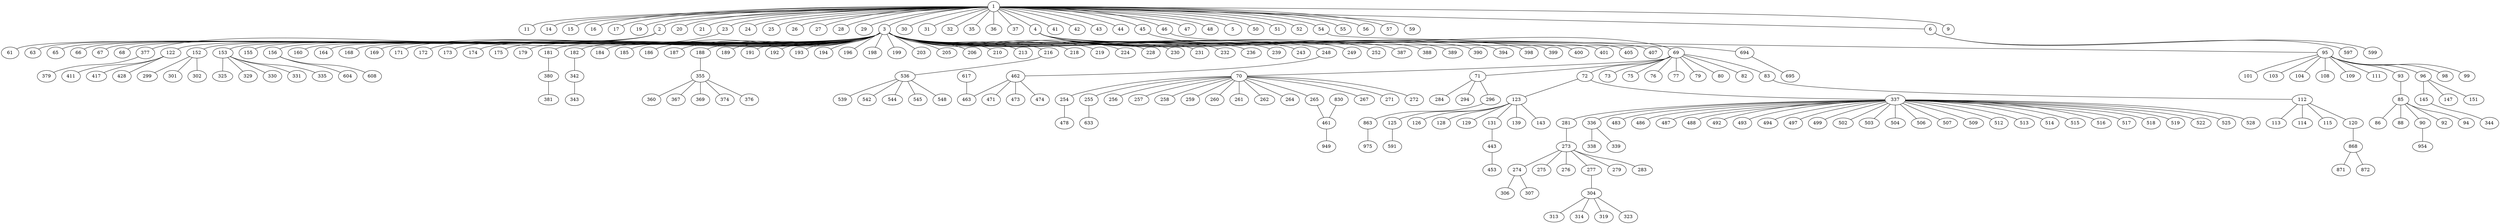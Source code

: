 graph {



	1 [height="0.05", level="1", pos="-67.53,-117.71", width="0.05"];
	101 [level="2", pos="-2848.43,1189.04"];
	103 [height="0.05", level="1", pos="-3170.33,1976.60", width="0.05"];
	104 [height="0.05", level="1", pos="-3774.74,3324.69", width="0.05"];
	108 [level="2", pos="-2268.70,1789.12"];
	109 [height="0.05", level="1", pos="-4034.26,2189.02", width="0.05"];
	11 [height="0.05", level="1", pos="1656.85,-2861.42", width="0.05"];
	111 [height="0.05", level="1", pos="-3644.22,2037.61", width="0.05"];
	112 [height="0.05", level="1", pos="-2743.27,9178.19", width="0.05"];
	113 [height="0.05", level="1", pos="-1166.40,10293.77", width="0.05"];
	114 [height="0.05", level="1", pos="-1061.33,8806.33", width="0.05"];
	115 [level="2", pos="-3504.19,9451.37"];
	120 [height="0.05", level="1", pos="-2878.05,11243.88", width="0.05"];
	122 [height="0.05", level="1", pos="-79.30,85.75", width="0.05"];
	123 [height="0.05", level="1", pos="-10760.30,-250.11", width="0.05"];
	125 [level="2", pos="-10107.64,-1696.29"];
	126 [level="2", pos="-9508.72,-650.99"];
	128 [level="2", pos="-11009.58,635.74"];
	129 [height="0.05", level="1", pos="-10142.90,1051.90", width="0.05"];
	131 [level="2", pos="-11897.59,-988.40"];
	139 [level="2", pos="-11613.61,24.25"];
	14 [height="0.05", level="1", pos="-1191.87,-373.66", width="0.05"];
	143 [level="2", pos="-11064.87,-1441.31"];
	145 [level="2", pos="-4253.53,3941.20"];
	147 [level="2", pos="-5325.45,3611.48"];
	15 [height="0.05", level="1", pos="-1382.94,-3108.16", width="0.05"];
	151 [height="0.05", level="1", pos="-4574.49,5150.20", width="0.05"];
	152 [height="0.05", level="1", pos="29.25,146.31", width="0.05"];
	153 [height="0.05", level="1", pos="1141.62,1654.65", width="0.05"];
	155 [level="2", pos="-18.07,92.38"];
	156 [level="2", pos="28.53,132.17"];
	16 [level="2", pos="398.34,-1685.53"];
	160 [height="0.05", level="1", pos="56.31,126.43", width="0.05"];
	164 [level="2", pos="135.95,57.29"];
	168 [height="0.05", level="1", pos="53.39,135.96", width="0.05"];
	169 [level="2", pos="23.02,-44.83"];
	17 [height="0.05", level="1", pos="-122.39,-7.78", width="0.05"];
	171 [level="2", pos="-24.44,30.91"];
	172 [level="2", pos="-37.01,44.74"];
	173 [level="2", pos="167.15,-78.99"];
	174 [height="0.05", level="1", pos="149.85,25.61", width="0.05"];
	175 [level="2", pos="10.71,116.10"];
	179 [level="2", pos="-35.06,82.98"];
	181 [height="0.05", level="1", pos="-32.89,132.20", width="0.05"];
	182 [height="0.05", level="1", pos="-20.22,121.99", width="0.05"];
	184 [level="2", pos="6.39,118.88"];
	185 [level="2", pos="100.99,-39.71"];
	186 [level="2", pos="83.02,130.17"];
	187 [height="0.05", level="1", pos="135.63,90.77", width="0.05"];
	188 [height="0.05", level="1", pos="102.92,162.20", width="0.05"];
	189 [level="2", pos="44.21,-37.88"];
	19 [level="2", pos="-1538.88,-2483.29"];
	191 [level="2", pos="66.11,-28.69"];
	192 [level="2", pos="128.98,5.56"];
	193 [level="2", pos="-5.37,18.61"];
	194 [level="2", pos="181.07,193.60"];
	196 [level="2", pos="46.63,-33.86"];
	198 [level="2", pos="4.47,-46.64"];
	199 [level="2", pos="-0.15,-7.18"];
	2 [height="0.05", level="1", pos="-1230.73,-130.15", width="0.05"];
	20 [height="0.05", level="1", pos="-2720.90,-3135.79", width="0.05"];
	203 [level="2", pos="-42.51,58.56"];
	205 [height="0.05", level="1", pos="69.94,-32.69", width="0.05"];
	206 [level="2", pos="-29.18,81.90"];
	21 [level="2", pos="-1040.85,-581.72"];
	210 [height="0.05", level="1", pos="122.46,5.22", width="0.05"];
	213 [level="2", pos="26.44,-40.28"];
	216 [height="0.05", level="1", pos="-55.48,129.71", width="0.05"];
	218 [height="0.05", level="1", pos="-55.54,63.42", width="0.05"];
	219 [level="2", pos="115.80,-18.04"];
	224 [height="0.05", level="1", pos="93.84,-33.72", width="0.05"];
	228 [level="2", pos="-6.95,-16.54"];
	23 [height="0.05", level="1", pos="-178.15,-2137.82", width="0.05"];
	230 [level="2", pos="-3.92,-57.02"];
	231 [level="2", pos="-30.32,42.81"];
	232 [height="0.05", level="1", pos="151.77,150.19", width="0.05"];
	236 [height="0.05", level="1", pos="140.73,30.43", width="0.05"];
	239 [level="2", pos="-2.50,5.28"];
	24 [level="2", pos="584.87,-973.53"];
	243 [level="2", pos="141.02,98.62"];
	248 [height="0.05", level="1", pos="157.29,67.95", width="0.05"];
	249 [level="2", pos="-9.68,18.92"];
	25 [level="2", pos="526.12,-398.89"];
	252 [level="2", pos="-18.33,30.21"];
	254 [level="2", pos="-8672.67,5655.76"];
	255 [level="2", pos="-11898.51,5731.80"];
	256 [level="2", pos="-9668.58,3515.66"];
	257 [height="0.05", level="1", pos="-11847.09,7073.56", width="0.05"];
	258 [height="0.05", level="1", pos="-11788.95,3105.35", width="0.05"];
	259 [level="2", pos="-11010.93,3573.29"];
	26 [level="2", pos="-750.98,-66.20"];
	260 [level="2", pos="-9212.30,5653.96"];
	261 [level="2", pos="-11054.99,6549.61"];
	262 [height="0.05", level="1", pos="-9830.38,7365.41", width="0.05"];
	264 [level="2", pos="-9947.61,3279.33"];
	265 [level="2", pos="-12083.90,4151.27"];
	267 [height="0.05", level="1", pos="-12753.60,5053.51", width="0.05"];
	27 [level="2", pos="-93.42,-22.61"];
	271 [level="2", pos="-9803.32,6742.17"];
	272 [level="2", pos="-9046.27,4536.20"];
	273 [height="0.05", level="1", pos="-8647.74,-4875.46", width="0.05"];
	274 [level="2", pos="-7210.63,-5897.38"];
	275 [level="2", pos="-9444.51,-5179.04"];
	276 [level="2", pos="-8940.71,-3959.05"];
	277 [height="0.05", level="1", pos="-9692.66,-6576.38", width="0.05"];
	279 [level="2", pos="-8363.49,-5960.11"];
	28 [height="0.05", level="1", pos="-184.65,15.79", width="0.05"];
	281 [height="0.05", level="1", pos="-8097.42,-1089.13", width="0.05"];
	283 [height="0.05", level="1", pos="-10180.34,-4197.27", width="0.05"];
	284 [height="0.05", level="1", pos="-7788.21,8974.25", width="0.05"];
	29 [level="2", pos="100.75,-90.95"];
	294 [level="2", pos="-7998.20,7593.71"];
	296 [height="0.05", level="1", pos="-6031.72,8879.13", width="0.05"];
	299 [height="0.05", level="1", pos="1201.41,4356.88", width="0.05"];
	3 [height="0.05", level="1", pos="49.82,40.67", width="0.05"];
	30 [height="0.05", level="1", pos="1049.20,-1026.59", width="0.05"];
	301 [level="2", pos="1225.33,3151.05"];
	302 [level="2", pos="669.63,3161.27"];
	304 [height="0.05", level="1", pos="-11556.03,-6837.46", width="0.05"];
	306 [level="2", pos="-6398.24,-6061.51"];
	307 [level="2", pos="-7166.27,-6791.92"];
	31 [level="2", pos="-9.92,-74.02"];
	313 [height="0.05", level="1", pos="-12916.13,-7666.49", width="0.05"];
	314 [level="2", pos="-12348.07,-6256.50"];
	319 [level="2", pos="-11307.13,-5922.22"];
	32 [height="0.05", level="1", pos="-862.81,-4070.92", width="0.05"];
	323 [level="2", pos="-11222.09,-7712.55"];
	325 [height="0.05", level="1", pos="4314.14,2632.35", width="0.05"];
	329 [level="2", pos="3214.50,1974.82"];
	330 [level="2", pos="2850.17,1116.64"];
	331 [level="2", pos="2264.24,2974.85"];
	335 [height="0.05", level="1", pos="4299.00,3781.55", width="0.05"];
	336 [level="2", pos="-7335.87,-1001.99"];
	337 [height="0.05", level="1", pos="-4648.00,-1747.74", width="0.05"];
	338 [level="2", pos="-8136.62,-214.85"];
	339 [level="2", pos="-8256.49,-743.50"];
	342 [level="2", pos="-23.11,225.14"];
	343 [level="2", pos="-161.28,3471.53"];
	344 [level="2", pos="-3681.60,4483.82"];
	35 [height="0.05", level="1", pos="-2748.01,-2000.14", width="0.05"];
	355 [level="2", pos="1998.20,4290.69"];
	36 [height="0.05", level="1", pos="-1949.95,-2901.22", width="0.05"];
	360 [level="2", pos="3136.10,4151.93"];
	367 [level="2", pos="1617.28,3985.91"];
	369 [level="2", pos="2341.50,5461.86"];
	37 [height="0.05", level="1", pos="117.95,-183.01", width="0.05"];
	374 [level="2", pos="1491.85,5288.52"];
	376 [level="2", pos="3033.77,4976.13"];
	377 [level="2", pos="1189.18,-3884.92"];
	379 [level="2", pos="2229.83,-4162.74"];
	380 [height="0.05", level="1", pos="-246.79,2694.53", width="0.05"];
	381 [height="0.05", level="1", pos="-650.05,4418.67", width="0.05"];
	387 [height="0.05", level="1", pos="513.19,-7349.51", width="0.05"];
	388 [level="2", pos="144.91,-4436.62"];
	389 [height="0.05", level="1", pos="3015.99,-4727.86", width="0.05"];
	390 [level="2", pos="-520.36,-6594.38"];
	394 [height="0.05", level="1", pos="-1365.19,-7434.92", width="0.05"];
	398 [level="2", pos="-1537.26,-4859.16"];
	399 [level="2", pos="-1661.21,-6263.96"];
	4 [height="0.05", level="1", pos="-937.03,-5412.20", width="0.05"];
	400 [height="0.05", level="1", pos="1760.50,-6128.98", width="0.05"];
	401 [level="2", pos="509.38,-6067.72"];
	405 [level="2", pos="991.33,-5126.09"];
	407 [level="2", pos="-2008.78,-5583.73"];
	41 [height="0.05", level="1", pos="452.76,-2313.76", width="0.05"];
	411 [level="2", pos="-1748.83,2683.64"];
	417 [height="0.05", level="1", pos="-2300.80,4167.36", width="0.05"];
	42 [height="0.05", level="1", pos="-2570.52,-2533.10", width="0.05"];
	428 [level="2", pos="-1350.59,2921.30"];
	43 [height="0.05", level="1", pos="-2046.59,-1249.53", width="0.05"];
	44 [height="0.05", level="1", pos="61.08,-1968.44", width="0.05"];
	443 [level="2", pos="-12708.75,-1430.16"];
	45 [height="0.05", level="1", pos="-298.96,47.35", width="0.05"];
	453 [level="2", pos="-13296.01,-1799.31"];
	46 [height="0.05", level="1", pos="1291.76,-1406.75", width="0.05"];
	461 [level="2", pos="-13101.52,3608.44"];
	462 [level="2", pos="4182.82,178.70"];
	463 [level="2", pos="5583.52,564.80"];
	47 [level="2", pos="-134.47,6.60"];
	471 [level="2", pos="5151.63,-353.45"];
	473 [level="2", pos="4496.50,1068.11"];
	474 [level="2", pos="4355.55,-690.92"];
	478 [level="2", pos="-8080.41,5803.73"];
	48 [height="0.05", level="1", pos="154.33,-133.89", width="0.05"];
	483 [level="2", pos="-5838.68,-41.04"];
	486 [level="2", pos="-4105.70,-3742.36"];
	487 [height="0.05", level="1", pos="-6824.62,-2026.42", width="0.05"];
	488 [level="2", pos="-5465.66,549.36"];
	492 [height="0.05", level="1", pos="-3834.99,-368.36", width="0.05"];
	493 [level="2", pos="-4254.72,-332.95"];
	494 [height="0.05", level="1", pos="-7263.71,-3046.41", width="0.05"];
	497 [level="2", pos="-3565.15,-677.54"];
	499 [level="2", pos="-5233.94,164.03"];
	5 [level="2", pos="-50.39,-47.74"];
	50 [height="0.05", level="1", pos="-526.02,-6.91", width="0.05"];
	502 [height="0.05", level="1", pos="-4967.69,-4321.99", width="0.05"];
	503 [height="0.05", level="1", pos="-7121.84,-160.65", width="0.05"];
	504 [height="0.05", level="1", pos="-1888.41,-4153.25", width="0.05"];
	506 [height="0.05", level="1", pos="-2823.40,-3920.51", width="0.05"];
	507 [height="0.05", level="1", pos="-6315.18,-4095.12", width="0.05"];
	509 [height="0.05", level="1", pos="-3376.57,-641.07", width="0.05"];
	51 [height="0.05", level="1", pos="-1735.56,-3631.03", width="0.05"];
	512 [level="2", pos="-3432.86,-3388.15"];
	513 [height="0.05", level="1", pos="-4772.54,583.28", width="0.05"];
	514 [level="2", pos="-5663.29,-3488.19"];
	515 [height="0.05", level="1", pos="-3421.80,-5040.62", width="0.05"];
	516 [height="0.05", level="1", pos="-4848.25,-5254.60", width="0.05"];
	517 [level="2", pos="-6994.11,-2146.10"];
	518 [level="2", pos="-3638.29,-2229.39"];
	519 [level="2", pos="-4694.20,315.29"];
	52 [height="0.05", level="1", pos="-323.08,-41.93", width="0.05"];
	522 [height="0.05", level="1", pos="-6607.91,-355.37", width="0.05"];
	525 [level="2", pos="-6353.33,-2792.75"];
	528 [level="2", pos="-4252.67,-28.95"];
	536 [height="0.05", level="1", pos="-1746.05,5782.43", width="0.05"];
	539 [level="2", pos="-2482.66,5549.06"];
	54 [height="0.05", level="1", pos="-76.48,-14.06", width="0.05"];
	542 [level="2", pos="-2351.26,6566.05"];
	544 [height="0.05", level="1", pos="-63.28,6921.75", width="0.05"];
	545 [level="2", pos="-1393.43,6858.26"];
	548 [level="2", pos="-667.68,5663.15"];
	55 [height="0.05", level="1", pos="65.84,-70.58", width="0.05"];
	56 [level="2", pos="-1798.98,-1672.17"];
	57 [level="2", pos="-811.32,-2663.21"];
	59 [height="0.05", level="1", pos="121.20,-93.53", width="0.05"];
	591 [level="2", pos="-10089.21,-2398.95"];
	597 [level="2", pos="2949.49,-1163.68"];
	599 [level="2", pos="2930.19,-330.18"];
	6 [height="0.05", level="1", pos="869.43,-764.84", width="0.05"];
	604 [level="2", pos="5.36,146.07"];
	608 [level="2", pos="13.68,244.80"];
	61 [level="2", pos="-3347.24,930.92"];
	617 [level="2", pos="6395.19,599.80"];
	63 [height="0.05", level="1", pos="-3705.60,356.71", width="0.05"];
	633 [level="2", pos="-12604.11,6157.13"];
	65 [level="2", pos="-2789.16,-1213.05"];
	66 [height="0.05", level="1", pos="-3452.22,-1463.24", width="0.05"];
	67 [height="0.05", level="1", pos="-4379.13,643.12", width="0.05"];
	68 [height="0.05", level="1", pos="-5245.21,1561.42", width="0.05"];
	69 [height="0.05", level="1", pos="-7126.23,2945.17", width="0.05"];
	694 [level="2", pos="3348.90,-2329.98"];
	695 [level="2", pos="4272.77,-2686.86"];
	70 [height="0.05", level="1", pos="-10344.46,5009.92", width="0.05"];
	71 [height="0.05", level="1", pos="-7502.21,7275.01", width="0.05"];
	72 [height="0.05", level="1", pos="-7544.71,1525.64", width="0.05"];
	73 [level="2", pos="-7205.83,1765.66"];
	75 [height="0.05", level="1", pos="-5885.69,4652.14", width="0.05"];
	76 [level="2", pos="-6252.97,3290.38"];
	77 [height="0.05", level="1", pos="-6509.53,5122.13", width="0.05"];
	79 [height="0.05", level="1", pos="-8866.56,2648.69", width="0.05"];
	80 [level="2", pos="-6245.08,1634.99"];
	82 [level="2", pos="-6323.58,1967.46"];
	83 [height="0.05", level="1", pos="-5014.72,6825.07", width="0.05"];
	830 [level="2", pos="-13973.48,3702.43"];
	85 [height="0.05", level="1", pos="-41.86,10.73", width="0.05"];
	86 [level="2", pos="-87.19,17.22"];
	863 [level="2", pos="-5647.60,9562.28"];
	868 [level="2", pos="-2814.66,12159.18"];
	871 [level="2", pos="-3453.22,12572.78"];
	872 [level="2", pos="-2244.59,12712.36"];
	88 [height="0.05", level="1", pos="-559.49,640.81", width="0.05"];
	9 [height="0.05", level="1", pos="1874.18,-3711.37", width="0.05"];
	90 [height="0.05", level="1", pos="-30.96,-30.66", width="0.05"];
	92 [height="0.05", level="1", pos="-8.68,13.31", width="0.05"];
	93 [height="0.05", level="1", pos="-511.65,507.83", width="0.05"];
	94 [height="0.05", level="1", pos="-14.25,-8.18", width="0.05"];
	949 [level="2", pos="-13325.25,2752.77"];
	95 [height="0.05", level="1", pos="-385.03,277.48", width="0.05"];
	954 [height="0.05", level="1", pos="-41.72,-40.90", width="0.05"];
	96 [height="0.05", level="1", pos="-5164.40,2554.43", width="0.05"];
	975 [level="2", pos="-5371.73,10194.35"];
	98 [height="0.05", level="1", pos="-2553.88,1801.18", width="0.05"];
	99 [height="0.05", level="1", pos="-4589.48,2114.09", width="0.05"];
	3 -- 155 [ ];
	3 -- 179 [ ];
	3 -- 203 [ ];
	3 -- 193 [ ];
	3 -- 199 [ ];
	4 -- 394 [ ];
	4 -- 400 [ ];
	4 -- 389 [ ];
	4 -- 387 [ ];
	4 -- 407 [ ];
	1 -- 11 [ ];
	4 -- 388 [ ];
	4 -- 405 [ ];
	4 -- 401 [ ];
	4 -- 390 [ ];
	4 -- 399 [ ];
	4 -- 398 [ ];
	377 -- 379 [ ];
	95 -- 93 [ ];
	95 -- 96 [ ];
	95 -- 103 [ ];
	1 -- 41 [ ];
	95 -- 104 [ ];
	95 -- 109 [ ];
	95 -- 98 [ ];
	95 -- 99 [ ];
	95 -- 111 [ ];
	95 -- 101 [ ];
	95 -- 108 [ ];
	69 -- 70 [ ];
	69 -- 79 [ ];
	69 -- 71 [ ];
	1 -- 23 [ ];
	69 -- 75 [ ];
	69 -- 77 [ ];
	69 -- 72 [ ];
	69 -- 83 [ ];
	69 -- 80 [ ];
	69 -- 76 [ ];
	69 -- 82 [ ];
	69 -- 73 [ ];
	694 -- 695 [ ];
	122 -- 417 [ ];
	1 -- 54 [ ];
	122 -- 411 [ ];
	122 -- 428 [ ];
	152 -- 299 [ ];
	152 -- 301 [ ];
	152 -- 302 [ ];
	153 -- 335 [ ];
	153 -- 325 [ ];
	153 -- 330 [ ];
	153 -- 331 [ ];
	153 -- 329 [ ];
	1 -- 44 [ ];
	181 -- 380 [ ];
	216 -- 536 [ ];
	188 -- 355 [ ];
	182 -- 342 [ ];
	248 -- 462 [ ];
	156 -- 608 [ ];
	156 -- 604 [ ];
	93 -- 85 [ ];
	96 -- 151 [ ];
	96 -- 147 [ ];
	1 -- 45 [ ];
	96 -- 145 [ ];
	70 -- 262 [ ];
	70 -- 267 [ ];
	70 -- 258 [ ];
	70 -- 257 [ ];
	70 -- 260 [ ];
	70 -- 264 [ ];
	70 -- 272 [ ];
	70 -- 271 [ ];
	70 -- 256 [ ];
	1 -- 6 [ ];
	70 -- 259 [ ];
	70 -- 255 [ ];
	70 -- 265 [ ];
	70 -- 261 [ ];
	70 -- 254 [ ];
	71 -- 284 [ ];
	71 -- 296 [ ];
	71 -- 294 [ ];
	72 -- 337 [ ];
	72 -- 123 [ ];
	1 -- 46 [ ];
	83 -- 112 [ ];
	380 -- 381 [ ];
	536 -- 544 [ ];
	536 -- 542 [ ];
	536 -- 548 [ ];
	536 -- 539 [ ];
	536 -- 545 [ ];
	355 -- 376 [ ];
	355 -- 374 [ ];
	355 -- 367 [ ];
	1 -- 48 [ ];
	355 -- 360 [ ];
	355 -- 369 [ ];
	342 -- 343 [ ];
	462 -- 474 [ ];
	462 -- 471 [ ];
	462 -- 463 [ ];
	462 -- 473 [ ];
	85 -- 88 [ ];
	85 -- 90 [ ];
	85 -- 94 [ ];
	1 -- 9 [ ];
	1 -- 2 [ ];
	85 -- 92 [ ];
	85 -- 86 [ ];
	145 -- 344 [ ];
	255 -- 633 [ ];
	265 -- 461 [ ];
	254 -- 478 [ ];
	296 -- 863 [ ];
	337 -- 281 [ ];
	337 -- 492 [ ];
	337 -- 513 [ ];
	1 -- 32 [ ];
	337 -- 503 [ ];
	337 -- 522 [ ];
	337 -- 515 [ ];
	337 -- 504 [ ];
	337 -- 509 [ ];
	337 -- 506 [ ];
	337 -- 507 [ ];
	337 -- 494 [ ];
	337 -- 502 [ ];
	337 -- 516 [ ];
	1 -- 3 [ ];
	337 -- 487 [ ];
	337 -- 528 [ ];
	337 -- 488 [ ];
	337 -- 525 [ ];
	337 -- 517 [ ];
	337 -- 497 [ ];
	337 -- 518 [ ];
	337 -- 336 [ ];
	337 -- 486 [ ];
	337 -- 512 [ ];
	1 -- 20 [ ];
	337 -- 514 [ ];
	337 -- 493 [ ];
	337 -- 519 [ ];
	337 -- 483 [ ];
	337 -- 499 [ ];
	123 -- 129 [ ];
	123 -- 143 [ ];
	123 -- 139 [ ];
	123 -- 126 [ ];
	123 -- 131 [ ];
	1 -- 15 [ ];
	123 -- 125 [ ];
	123 -- 128 [ ];
	112 -- 113 [ ];
	112 -- 114 [ ];
	112 -- 120 [ ];
	112 -- 115 [ ];
	863 -- 975 [ ];
	281 -- 273 [ ];
	336 -- 338 [ ];
	336 -- 339 [ ];
	1 -- 51 [ ];
	131 -- 443 [ ];
	125 -- 591 [ ];
	120 -- 868 [ ];
	273 -- 283 [ ];
	273 -- 277 [ ];
	273 -- 279 [ ];
	273 -- 276 [ ];
	273 -- 275 [ ];
	273 -- 274 [ ];
	868 -- 872 [ ];
	1 -- 43 [ ];
	868 -- 871 [ ];
	277 -- 304 [ ];
	274 -- 307 [ ];
	274 -- 306 [ ];
	304 -- 313 [ ];
	304 -- 314 [ ];
	304 -- 323 [ ];
	304 -- 319 [ ];
	90 -- 954 [ ];
	830 -- 461 [ ];
	1 -- 4 [ ];
	461 -- 949 [ ];
	617 -- 463 [ ];
	443 -- 453 [ ];
	1 -- 50 [ ];
	1 -- 35 [ ];
	1 -- 14 [ ];
	1 -- 28 [ ];
	1 -- 36 [ ];
	1 -- 47 [ ];
	1 -- 25 [ ];
	1 -- 21 [ ];
	1 -- 31 [ ];
	1 -- 27 [ ];
	1 -- 24 [ ];
	1 -- 5 [ ];
	1 -- 19 [ ];
	1 -- 16 [ ];
	1 -- 37 [ ];
	1 -- 57 [ ];
	1 -- 56 [ ];
	1 -- 26 [ ];
	1 -- 29 [ ];
	2 -- 66 [ ];
	2 -- 68 [ ];
	2 -- 67 [ ];
	2 -- 63 [ ];
	2 -- 65 [ ];
	2 -- 61 [ ];
	1 -- 17 [ ];
	23 -- 377 [ ];
	54 -- 95 [ ];
	45 -- 69 [ ];
	6 -- 597 [ ];
	6 -- 599 [ ];
	46 -- 694 [ ];
	3 -- 160 [ ];
	3 -- 122 [ ];
	3 -- 218 [ ];
	3 -- 224 [ ];
	1 -- 55 [ ];
	3 -- 152 [ ];
	3 -- 205 [ ];
	3 -- 153 [ ];
	3 -- 236 [ ];
	3 -- 181 [ ];
	3 -- 216 [ ];
	3 -- 210 [ ];
	3 -- 187 [ ];
	3 -- 174 [ ];
	3 -- 188 [ ];
	1 -- 52 [ ];
	3 -- 182 [ ];
	3 -- 232 [ ];
	3 -- 168 [ ];
	3 -- 248 [ ];
	3 -- 252 [ ];
	3 -- 213 [ ];
	3 -- 231 [ ];
	3 -- 239 [ ];
	3 -- 173 [ ];
	3 -- 198 [ ];
	1 -- 59 [ ];
	3 -- 196 [ ];
	3 -- 175 [ ];
	3 -- 206 [ ];
	3 -- 172 [ ];
	3 -- 228 [ ];
	3 -- 171 [ ];
	3 -- 249 [ ];
	3 -- 194 [ ];
	3 -- 164 [ ];
	3 -- 186 [ ];
	1 -- 30 [ ];
	3 -- 192 [ ];
	3 -- 185 [ ];
	3 -- 219 [ ];
	3 -- 169 [ ];
	3 -- 230 [ ];
	3 -- 189 [ ];
	3 -- 191 [ ];
	3 -- 243 [ ];
	3 -- 184 [ ];
	3 -- 156 [ ];
	1 -- 42 [ ];
}
